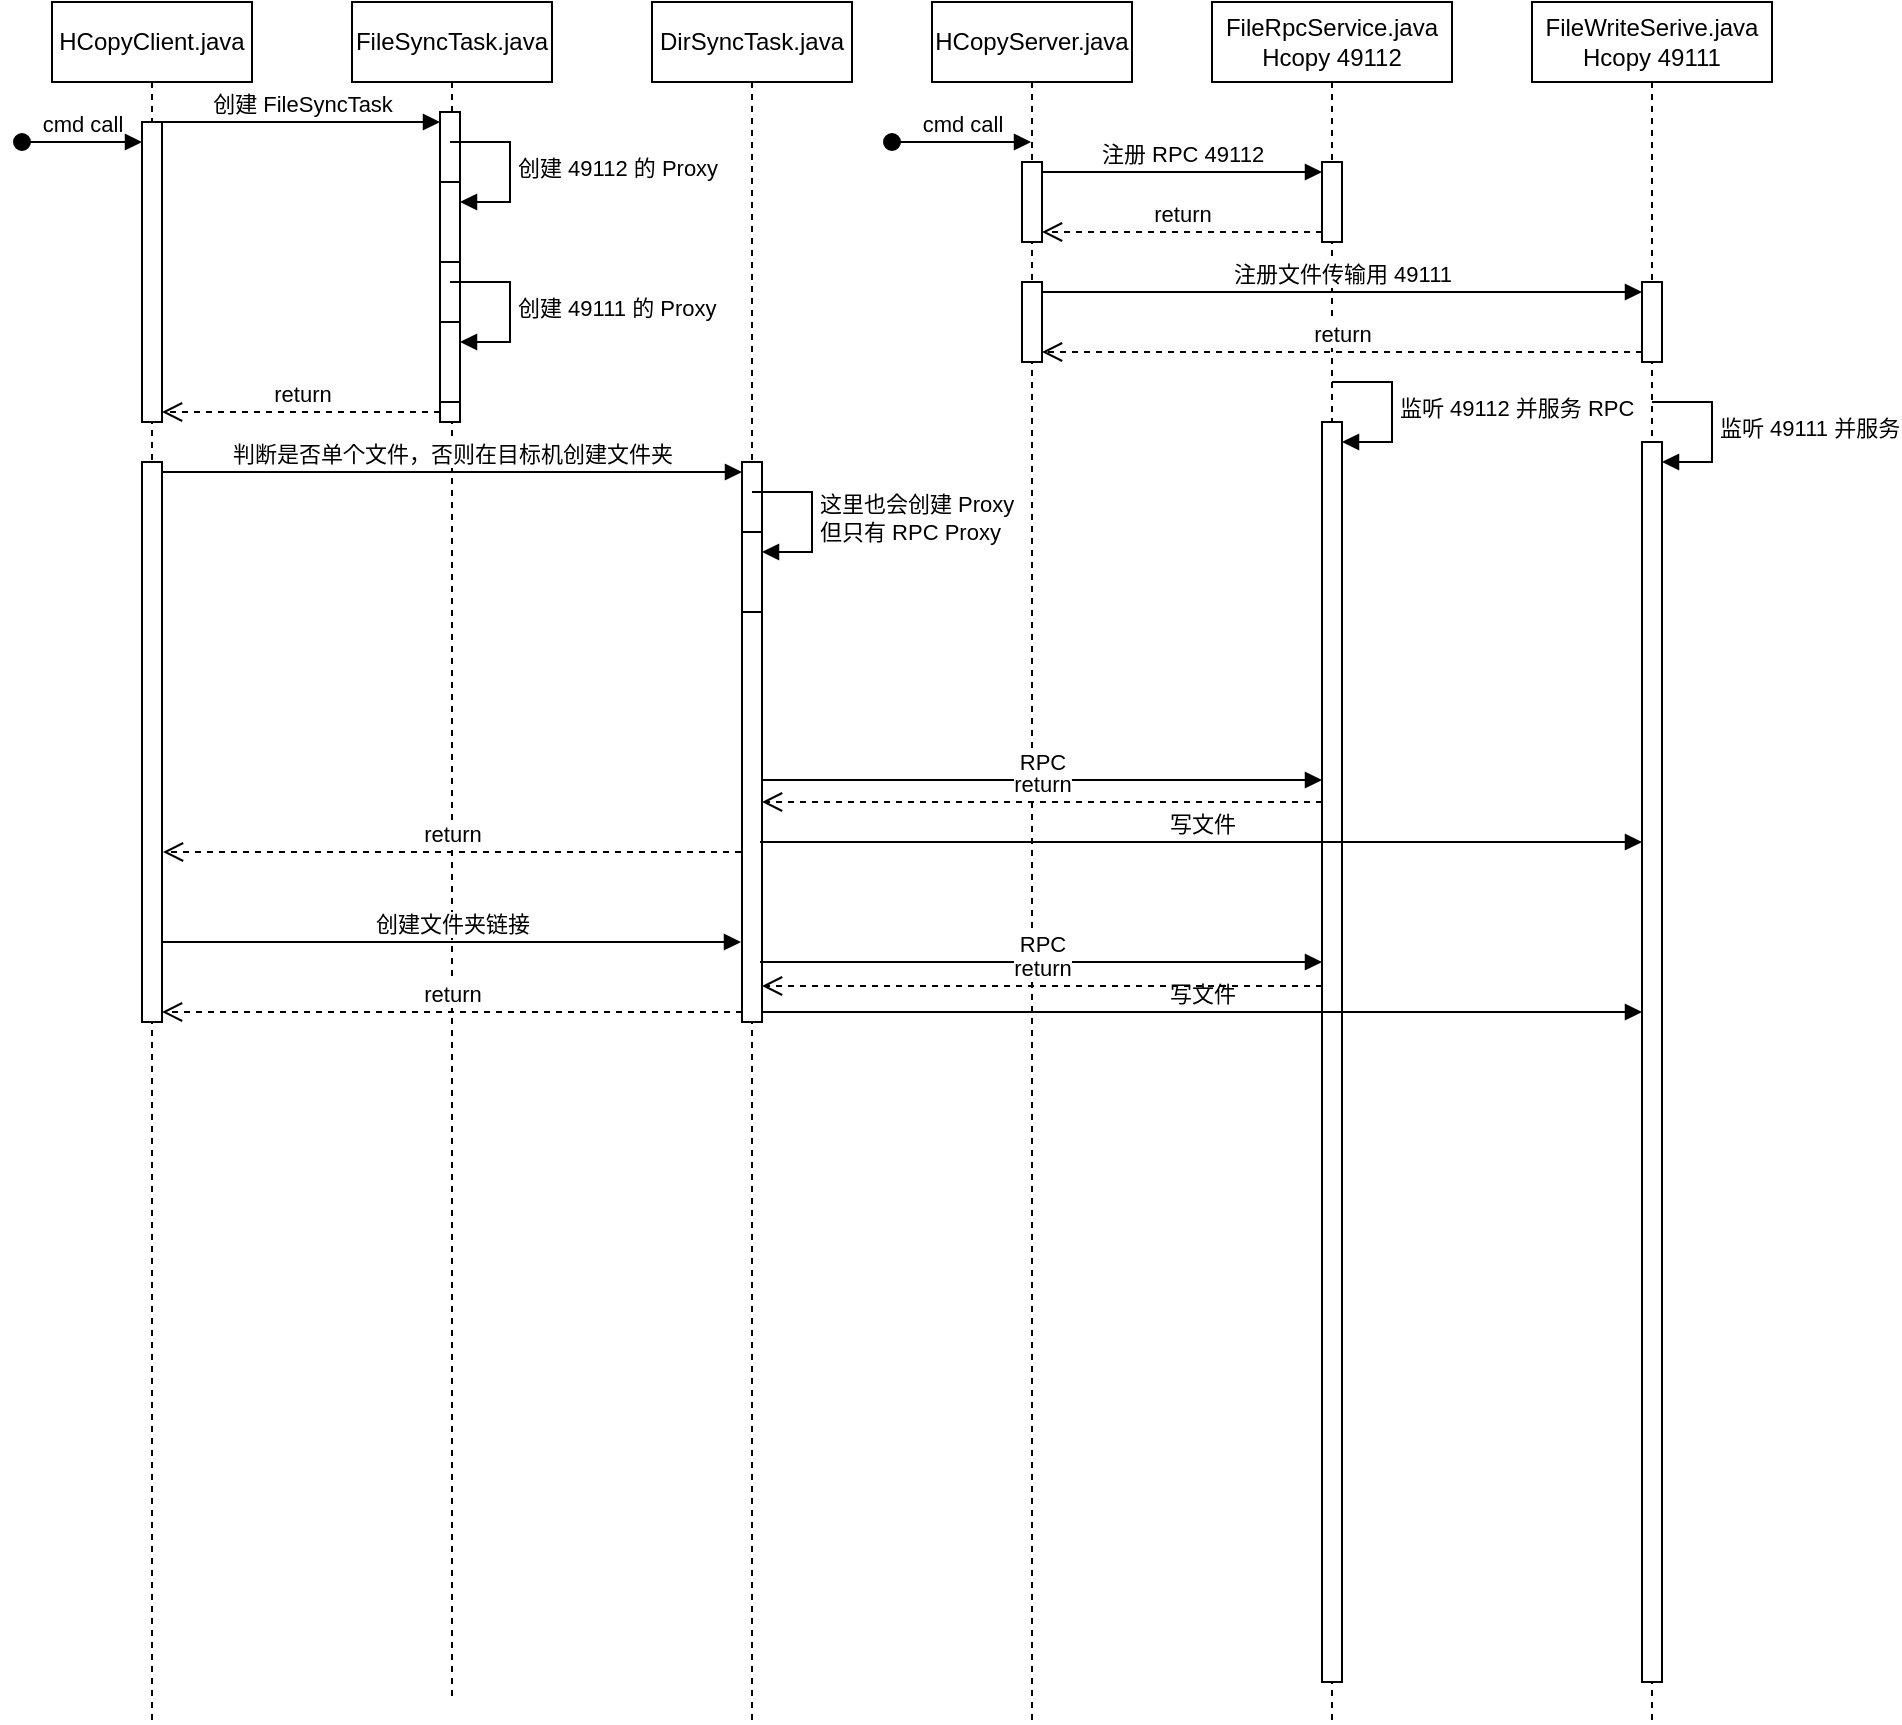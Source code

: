 <mxfile version="23.0.2" type="github">
  <diagram name="Page-1" id="2YBvvXClWsGukQMizWep">
    <mxGraphModel dx="754" dy="540" grid="1" gridSize="10" guides="1" tooltips="1" connect="1" arrows="1" fold="1" page="1" pageScale="1" pageWidth="850" pageHeight="1100" math="0" shadow="0">
      <root>
        <mxCell id="0" />
        <mxCell id="1" parent="0" />
        <mxCell id="aM9ryv3xv72pqoxQDRHE-1" value="HCopyClient.java" style="shape=umlLifeline;perimeter=lifelinePerimeter;whiteSpace=wrap;html=1;container=0;dropTarget=0;collapsible=0;recursiveResize=0;outlineConnect=0;portConstraint=eastwest;newEdgeStyle={&quot;edgeStyle&quot;:&quot;elbowEdgeStyle&quot;,&quot;elbow&quot;:&quot;vertical&quot;,&quot;curved&quot;:0,&quot;rounded&quot;:0};" parent="1" vertex="1">
          <mxGeometry x="40" y="40" width="100" height="860" as="geometry" />
        </mxCell>
        <mxCell id="aM9ryv3xv72pqoxQDRHE-2" value="" style="html=1;points=[];perimeter=orthogonalPerimeter;outlineConnect=0;targetShapes=umlLifeline;portConstraint=eastwest;newEdgeStyle={&quot;edgeStyle&quot;:&quot;elbowEdgeStyle&quot;,&quot;elbow&quot;:&quot;vertical&quot;,&quot;curved&quot;:0,&quot;rounded&quot;:0};" parent="aM9ryv3xv72pqoxQDRHE-1" vertex="1">
          <mxGeometry x="45" y="60" width="10" height="150" as="geometry" />
        </mxCell>
        <mxCell id="aM9ryv3xv72pqoxQDRHE-3" value="cmd call" style="html=1;verticalAlign=bottom;startArrow=oval;endArrow=block;startSize=8;edgeStyle=elbowEdgeStyle;elbow=vertical;curved=0;rounded=0;" parent="aM9ryv3xv72pqoxQDRHE-1" target="aM9ryv3xv72pqoxQDRHE-2" edge="1">
          <mxGeometry relative="1" as="geometry">
            <mxPoint x="-15" y="70" as="sourcePoint" />
          </mxGeometry>
        </mxCell>
        <mxCell id="TuuB7IvEHJH3qWyG-rXk-49" value="" style="html=1;points=[[0,0,0,0,5],[0,1,0,0,-5],[1,0,0,0,5],[1,1,0,0,-5]];perimeter=orthogonalPerimeter;outlineConnect=0;targetShapes=umlLifeline;portConstraint=eastwest;newEdgeStyle={&quot;curved&quot;:0,&quot;rounded&quot;:0};" vertex="1" parent="aM9ryv3xv72pqoxQDRHE-1">
          <mxGeometry x="45" y="230" width="10" height="280" as="geometry" />
        </mxCell>
        <mxCell id="aM9ryv3xv72pqoxQDRHE-5" value="FileSyncTask.java" style="shape=umlLifeline;perimeter=lifelinePerimeter;whiteSpace=wrap;html=1;container=0;dropTarget=0;collapsible=0;recursiveResize=0;outlineConnect=0;portConstraint=eastwest;newEdgeStyle={&quot;edgeStyle&quot;:&quot;elbowEdgeStyle&quot;,&quot;elbow&quot;:&quot;vertical&quot;,&quot;curved&quot;:0,&quot;rounded&quot;:0};" parent="1" vertex="1">
          <mxGeometry x="190" y="40" width="100" height="850" as="geometry" />
        </mxCell>
        <mxCell id="TuuB7IvEHJH3qWyG-rXk-39" value="" style="html=1;points=[[0,0,0,0,5],[0,1,0,0,-5],[1,0,0,0,5],[1,1,0,0,-5]];perimeter=orthogonalPerimeter;outlineConnect=0;targetShapes=umlLifeline;portConstraint=eastwest;newEdgeStyle={&quot;curved&quot;:0,&quot;rounded&quot;:0};" vertex="1" parent="aM9ryv3xv72pqoxQDRHE-5">
          <mxGeometry x="44" y="55" width="10" height="155" as="geometry" />
        </mxCell>
        <mxCell id="TuuB7IvEHJH3qWyG-rXk-42" value="" style="html=1;points=[[0,0,0,0,5],[0,1,0,0,-5],[1,0,0,0,5],[1,1,0,0,-5]];perimeter=orthogonalPerimeter;outlineConnect=0;targetShapes=umlLifeline;portConstraint=eastwest;newEdgeStyle={&quot;curved&quot;:0,&quot;rounded&quot;:0};" vertex="1" parent="aM9ryv3xv72pqoxQDRHE-5">
          <mxGeometry x="44" y="90" width="10" height="40" as="geometry" />
        </mxCell>
        <mxCell id="TuuB7IvEHJH3qWyG-rXk-43" value="创建 49112 的 Proxy" style="html=1;align=left;spacingLeft=2;endArrow=block;rounded=0;edgeStyle=orthogonalEdgeStyle;curved=0;rounded=0;" edge="1" target="TuuB7IvEHJH3qWyG-rXk-42" parent="aM9ryv3xv72pqoxQDRHE-5">
          <mxGeometry relative="1" as="geometry">
            <mxPoint x="49" y="70" as="sourcePoint" />
            <Array as="points">
              <mxPoint x="79" y="100" />
            </Array>
          </mxGeometry>
        </mxCell>
        <mxCell id="TuuB7IvEHJH3qWyG-rXk-44" value="" style="html=1;points=[[0,0,0,0,5],[0,1,0,0,-5],[1,0,0,0,5],[1,1,0,0,-5]];perimeter=orthogonalPerimeter;outlineConnect=0;targetShapes=umlLifeline;portConstraint=eastwest;newEdgeStyle={&quot;curved&quot;:0,&quot;rounded&quot;:0};" vertex="1" parent="aM9ryv3xv72pqoxQDRHE-5">
          <mxGeometry x="44" y="160" width="10" height="40" as="geometry" />
        </mxCell>
        <mxCell id="TuuB7IvEHJH3qWyG-rXk-45" value="创建 49111 的 Proxy" style="html=1;align=left;spacingLeft=2;endArrow=block;rounded=0;edgeStyle=orthogonalEdgeStyle;curved=0;rounded=0;" edge="1" target="TuuB7IvEHJH3qWyG-rXk-44" parent="aM9ryv3xv72pqoxQDRHE-5">
          <mxGeometry relative="1" as="geometry">
            <mxPoint x="49" y="140" as="sourcePoint" />
            <Array as="points">
              <mxPoint x="79" y="170" />
            </Array>
          </mxGeometry>
        </mxCell>
        <mxCell id="TuuB7IvEHJH3qWyG-rXk-4" value="DirSyncTask.java" style="shape=umlLifeline;perimeter=lifelinePerimeter;whiteSpace=wrap;html=1;container=0;dropTarget=0;collapsible=0;recursiveResize=0;outlineConnect=0;portConstraint=eastwest;newEdgeStyle={&quot;edgeStyle&quot;:&quot;elbowEdgeStyle&quot;,&quot;elbow&quot;:&quot;vertical&quot;,&quot;curved&quot;:0,&quot;rounded&quot;:0};" vertex="1" parent="1">
          <mxGeometry x="340" y="40" width="100" height="860" as="geometry" />
        </mxCell>
        <mxCell id="TuuB7IvEHJH3qWyG-rXk-50" value="" style="html=1;points=[[0,0,0,0,5],[0,1,0,0,-5],[1,0,0,0,5],[1,1,0,0,-5]];perimeter=orthogonalPerimeter;outlineConnect=0;targetShapes=umlLifeline;portConstraint=eastwest;newEdgeStyle={&quot;curved&quot;:0,&quot;rounded&quot;:0};" vertex="1" parent="TuuB7IvEHJH3qWyG-rXk-4">
          <mxGeometry x="45" y="230" width="10" height="280" as="geometry" />
        </mxCell>
        <mxCell id="TuuB7IvEHJH3qWyG-rXk-62" value="" style="html=1;points=[[0,0,0,0,5],[0,1,0,0,-5],[1,0,0,0,5],[1,1,0,0,-5]];perimeter=orthogonalPerimeter;outlineConnect=0;targetShapes=umlLifeline;portConstraint=eastwest;newEdgeStyle={&quot;curved&quot;:0,&quot;rounded&quot;:0};" vertex="1" parent="TuuB7IvEHJH3qWyG-rXk-4">
          <mxGeometry x="45" y="265" width="10" height="40" as="geometry" />
        </mxCell>
        <mxCell id="TuuB7IvEHJH3qWyG-rXk-63" value="这里也会创建 Proxy&lt;br&gt;但只有 RPC Proxy" style="html=1;align=left;spacingLeft=2;endArrow=block;rounded=0;edgeStyle=orthogonalEdgeStyle;curved=0;rounded=0;" edge="1" target="TuuB7IvEHJH3qWyG-rXk-62" parent="TuuB7IvEHJH3qWyG-rXk-4">
          <mxGeometry relative="1" as="geometry">
            <mxPoint x="50" y="245" as="sourcePoint" />
            <Array as="points">
              <mxPoint x="80" y="275" />
            </Array>
          </mxGeometry>
        </mxCell>
        <mxCell id="TuuB7IvEHJH3qWyG-rXk-6" value="HCopyServer.java" style="shape=umlLifeline;perimeter=lifelinePerimeter;whiteSpace=wrap;html=1;container=0;dropTarget=0;collapsible=0;recursiveResize=0;outlineConnect=0;portConstraint=eastwest;newEdgeStyle={&quot;edgeStyle&quot;:&quot;elbowEdgeStyle&quot;,&quot;elbow&quot;:&quot;vertical&quot;,&quot;curved&quot;:0,&quot;rounded&quot;:0};" vertex="1" parent="1">
          <mxGeometry x="480" y="40" width="100" height="860" as="geometry" />
        </mxCell>
        <mxCell id="TuuB7IvEHJH3qWyG-rXk-16" value="" style="html=1;points=[[0,0,0,0,5],[0,1,0,0,-5],[1,0,0,0,5],[1,1,0,0,-5]];perimeter=orthogonalPerimeter;outlineConnect=0;targetShapes=umlLifeline;portConstraint=eastwest;newEdgeStyle={&quot;curved&quot;:0,&quot;rounded&quot;:0};" vertex="1" parent="TuuB7IvEHJH3qWyG-rXk-6">
          <mxGeometry x="45" y="80" width="10" height="40" as="geometry" />
        </mxCell>
        <mxCell id="TuuB7IvEHJH3qWyG-rXk-27" value="" style="html=1;points=[[0,0,0,0,5],[0,1,0,0,-5],[1,0,0,0,5],[1,1,0,0,-5]];perimeter=orthogonalPerimeter;outlineConnect=0;targetShapes=umlLifeline;portConstraint=eastwest;newEdgeStyle={&quot;curved&quot;:0,&quot;rounded&quot;:0};" vertex="1" parent="TuuB7IvEHJH3qWyG-rXk-6">
          <mxGeometry x="45" y="140" width="10" height="40" as="geometry" />
        </mxCell>
        <mxCell id="TuuB7IvEHJH3qWyG-rXk-8" value="FileRpcService.java&lt;br&gt;Hcopy 49112" style="shape=umlLifeline;perimeter=lifelinePerimeter;whiteSpace=wrap;html=1;container=0;dropTarget=0;collapsible=0;recursiveResize=0;outlineConnect=0;portConstraint=eastwest;newEdgeStyle={&quot;edgeStyle&quot;:&quot;elbowEdgeStyle&quot;,&quot;elbow&quot;:&quot;vertical&quot;,&quot;curved&quot;:0,&quot;rounded&quot;:0};" vertex="1" parent="1">
          <mxGeometry x="620" y="40" width="120" height="860" as="geometry" />
        </mxCell>
        <mxCell id="TuuB7IvEHJH3qWyG-rXk-29" value="" style="html=1;points=[[0,0,0,0,5],[0,1,0,0,-5],[1,0,0,0,5],[1,1,0,0,-5]];perimeter=orthogonalPerimeter;outlineConnect=0;targetShapes=umlLifeline;portConstraint=eastwest;newEdgeStyle={&quot;curved&quot;:0,&quot;rounded&quot;:0};" vertex="1" parent="TuuB7IvEHJH3qWyG-rXk-8">
          <mxGeometry x="55" y="80" width="10" height="40" as="geometry" />
        </mxCell>
        <mxCell id="TuuB7IvEHJH3qWyG-rXk-35" value="" style="html=1;points=[[0,0,0,0,5],[0,1,0,0,-5],[1,0,0,0,5],[1,1,0,0,-5]];perimeter=orthogonalPerimeter;outlineConnect=0;targetShapes=umlLifeline;portConstraint=eastwest;newEdgeStyle={&quot;curved&quot;:0,&quot;rounded&quot;:0};" vertex="1" parent="TuuB7IvEHJH3qWyG-rXk-8">
          <mxGeometry x="55" y="210" width="10" height="630" as="geometry" />
        </mxCell>
        <mxCell id="TuuB7IvEHJH3qWyG-rXk-36" value="监听 49112 并服务 RPC" style="html=1;align=left;spacingLeft=2;endArrow=block;rounded=0;edgeStyle=orthogonalEdgeStyle;curved=0;rounded=0;" edge="1" target="TuuB7IvEHJH3qWyG-rXk-35" parent="TuuB7IvEHJH3qWyG-rXk-8">
          <mxGeometry relative="1" as="geometry">
            <mxPoint x="60" y="190" as="sourcePoint" />
            <Array as="points">
              <mxPoint x="90" y="220" />
            </Array>
          </mxGeometry>
        </mxCell>
        <mxCell id="TuuB7IvEHJH3qWyG-rXk-10" value="FileWriteSerive.java&lt;br&gt;Hcopy 49111" style="shape=umlLifeline;perimeter=lifelinePerimeter;whiteSpace=wrap;html=1;container=0;dropTarget=0;collapsible=0;recursiveResize=0;outlineConnect=0;portConstraint=eastwest;newEdgeStyle={&quot;edgeStyle&quot;:&quot;elbowEdgeStyle&quot;,&quot;elbow&quot;:&quot;vertical&quot;,&quot;curved&quot;:0,&quot;rounded&quot;:0};" vertex="1" parent="1">
          <mxGeometry x="780" y="40" width="120" height="860" as="geometry" />
        </mxCell>
        <mxCell id="TuuB7IvEHJH3qWyG-rXk-32" value="" style="html=1;points=[[0,0,0,0,5],[0,1,0,0,-5],[1,0,0,0,5],[1,1,0,0,-5]];perimeter=orthogonalPerimeter;outlineConnect=0;targetShapes=umlLifeline;portConstraint=eastwest;newEdgeStyle={&quot;curved&quot;:0,&quot;rounded&quot;:0};" vertex="1" parent="TuuB7IvEHJH3qWyG-rXk-10">
          <mxGeometry x="55" y="140" width="10" height="40" as="geometry" />
        </mxCell>
        <mxCell id="TuuB7IvEHJH3qWyG-rXk-37" value="" style="html=1;points=[[0,0,0,0,5],[0,1,0,0,-5],[1,0,0,0,5],[1,1,0,0,-5]];perimeter=orthogonalPerimeter;outlineConnect=0;targetShapes=umlLifeline;portConstraint=eastwest;newEdgeStyle={&quot;curved&quot;:0,&quot;rounded&quot;:0};" vertex="1" parent="TuuB7IvEHJH3qWyG-rXk-10">
          <mxGeometry x="55" y="220" width="10" height="620" as="geometry" />
        </mxCell>
        <mxCell id="TuuB7IvEHJH3qWyG-rXk-38" value="监听 49111 并服务" style="html=1;align=left;spacingLeft=2;endArrow=block;rounded=0;edgeStyle=orthogonalEdgeStyle;curved=0;rounded=0;" edge="1" target="TuuB7IvEHJH3qWyG-rXk-37" parent="TuuB7IvEHJH3qWyG-rXk-10">
          <mxGeometry relative="1" as="geometry">
            <mxPoint x="60" y="200" as="sourcePoint" />
            <Array as="points">
              <mxPoint x="90" y="230" />
            </Array>
          </mxGeometry>
        </mxCell>
        <mxCell id="TuuB7IvEHJH3qWyG-rXk-19" value="cmd call" style="html=1;verticalAlign=bottom;startArrow=oval;startFill=1;endArrow=block;startSize=8;curved=0;rounded=0;" edge="1" parent="1" target="TuuB7IvEHJH3qWyG-rXk-6">
          <mxGeometry width="60" relative="1" as="geometry">
            <mxPoint x="460" y="110" as="sourcePoint" />
            <mxPoint x="525" y="110" as="targetPoint" />
          </mxGeometry>
        </mxCell>
        <mxCell id="TuuB7IvEHJH3qWyG-rXk-30" value="注册 RPC 49112" style="html=1;verticalAlign=bottom;endArrow=block;curved=0;rounded=0;entryX=0;entryY=0;entryDx=0;entryDy=5;exitX=1;exitY=0;exitDx=0;exitDy=5;exitPerimeter=0;" edge="1" target="TuuB7IvEHJH3qWyG-rXk-29" parent="1" source="TuuB7IvEHJH3qWyG-rXk-16">
          <mxGeometry relative="1" as="geometry">
            <mxPoint x="590" y="150" as="sourcePoint" />
          </mxGeometry>
        </mxCell>
        <mxCell id="TuuB7IvEHJH3qWyG-rXk-31" value="return" style="html=1;verticalAlign=bottom;endArrow=open;dashed=1;endSize=8;curved=0;rounded=0;exitX=0;exitY=1;exitDx=0;exitDy=-5;entryX=1;entryY=1;entryDx=0;entryDy=-5;entryPerimeter=0;" edge="1" source="TuuB7IvEHJH3qWyG-rXk-29" parent="1" target="TuuB7IvEHJH3qWyG-rXk-16">
          <mxGeometry relative="1" as="geometry">
            <mxPoint x="590" y="190" as="targetPoint" />
          </mxGeometry>
        </mxCell>
        <mxCell id="TuuB7IvEHJH3qWyG-rXk-33" value="注册文件传输用 49111" style="html=1;verticalAlign=bottom;endArrow=block;curved=0;rounded=0;entryX=0;entryY=0;entryDx=0;entryDy=5;exitX=1;exitY=0;exitDx=0;exitDy=5;exitPerimeter=0;" edge="1" target="TuuB7IvEHJH3qWyG-rXk-32" parent="1" source="TuuB7IvEHJH3qWyG-rXk-27">
          <mxGeometry relative="1" as="geometry">
            <mxPoint x="605" y="185" as="sourcePoint" />
          </mxGeometry>
        </mxCell>
        <mxCell id="TuuB7IvEHJH3qWyG-rXk-34" value="return" style="html=1;verticalAlign=bottom;endArrow=open;dashed=1;endSize=8;curved=0;rounded=0;exitX=0;exitY=1;exitDx=0;exitDy=-5;entryX=1;entryY=1;entryDx=0;entryDy=-5;entryPerimeter=0;" edge="1" source="TuuB7IvEHJH3qWyG-rXk-32" parent="1" target="TuuB7IvEHJH3qWyG-rXk-27">
          <mxGeometry relative="1" as="geometry">
            <mxPoint x="605" y="255" as="targetPoint" />
          </mxGeometry>
        </mxCell>
        <mxCell id="TuuB7IvEHJH3qWyG-rXk-40" value="创建 FileSyncTask" style="html=1;verticalAlign=bottom;endArrow=block;curved=0;rounded=0;entryX=0;entryY=0;entryDx=0;entryDy=5;" edge="1" target="TuuB7IvEHJH3qWyG-rXk-39" parent="1" source="aM9ryv3xv72pqoxQDRHE-2">
          <mxGeometry relative="1" as="geometry">
            <mxPoint x="164" y="100" as="sourcePoint" />
          </mxGeometry>
        </mxCell>
        <mxCell id="TuuB7IvEHJH3qWyG-rXk-41" value="return" style="html=1;verticalAlign=bottom;endArrow=open;dashed=1;endSize=8;curved=0;rounded=0;exitX=0;exitY=1;exitDx=0;exitDy=-5;" edge="1" source="TuuB7IvEHJH3qWyG-rXk-39" parent="1" target="aM9ryv3xv72pqoxQDRHE-2">
          <mxGeometry relative="1" as="geometry">
            <mxPoint x="164" y="170" as="targetPoint" />
          </mxGeometry>
        </mxCell>
        <mxCell id="TuuB7IvEHJH3qWyG-rXk-51" value="判断是否单个文件，否则在目标机创建文件夹" style="html=1;verticalAlign=bottom;endArrow=block;curved=0;rounded=0;entryX=0;entryY=0;entryDx=0;entryDy=5;exitX=1;exitY=0;exitDx=0;exitDy=5;exitPerimeter=0;entryPerimeter=0;" edge="1" target="TuuB7IvEHJH3qWyG-rXk-50" parent="1" source="TuuB7IvEHJH3qWyG-rXk-49">
          <mxGeometry x="0.004" relative="1" as="geometry">
            <mxPoint x="95" y="320" as="sourcePoint" />
            <mxPoint x="385" y="320.0" as="targetPoint" />
            <mxPoint as="offset" />
          </mxGeometry>
        </mxCell>
        <mxCell id="TuuB7IvEHJH3qWyG-rXk-52" value="return" style="html=1;verticalAlign=bottom;endArrow=open;dashed=1;endSize=8;curved=0;rounded=0;exitX=0;exitY=1;exitDx=0;exitDy=-5;entryX=1;entryY=1;entryDx=0;entryDy=-5;entryPerimeter=0;" edge="1" source="TuuB7IvEHJH3qWyG-rXk-50" parent="1" target="TuuB7IvEHJH3qWyG-rXk-49">
          <mxGeometry relative="1" as="geometry">
            <mxPoint x="314" y="350" as="targetPoint" />
          </mxGeometry>
        </mxCell>
        <mxCell id="TuuB7IvEHJH3qWyG-rXk-54" value="return" style="html=1;verticalAlign=bottom;endArrow=open;dashed=1;endSize=8;curved=0;rounded=0;" edge="1" parent="1">
          <mxGeometry relative="1" as="geometry">
            <mxPoint x="384.5" y="465" as="sourcePoint" />
            <mxPoint x="95.5" y="465" as="targetPoint" />
          </mxGeometry>
        </mxCell>
        <mxCell id="TuuB7IvEHJH3qWyG-rXk-55" value="创建文件夹链接" style="html=1;verticalAlign=bottom;endArrow=block;curved=0;rounded=0;" edge="1" parent="1">
          <mxGeometry width="80" relative="1" as="geometry">
            <mxPoint x="95.5" y="510" as="sourcePoint" />
            <mxPoint x="384.5" y="510" as="targetPoint" />
          </mxGeometry>
        </mxCell>
        <mxCell id="TuuB7IvEHJH3qWyG-rXk-58" value="RPC" style="html=1;verticalAlign=bottom;endArrow=block;curved=0;rounded=0;exitX=1;exitY=0;exitDx=0;exitDy=5;exitPerimeter=0;" edge="1" parent="1">
          <mxGeometry width="80" relative="1" as="geometry">
            <mxPoint x="395" y="429" as="sourcePoint" />
            <mxPoint x="675" y="429" as="targetPoint" />
          </mxGeometry>
        </mxCell>
        <mxCell id="TuuB7IvEHJH3qWyG-rXk-59" value="写文件" style="html=1;verticalAlign=bottom;endArrow=block;curved=0;rounded=0;" edge="1" parent="1">
          <mxGeometry width="80" relative="1" as="geometry">
            <mxPoint x="394" y="460" as="sourcePoint" />
            <mxPoint x="835" y="460" as="targetPoint" />
          </mxGeometry>
        </mxCell>
        <mxCell id="TuuB7IvEHJH3qWyG-rXk-60" value="RPC" style="html=1;verticalAlign=bottom;endArrow=block;curved=0;rounded=0;exitX=1;exitY=0;exitDx=0;exitDy=5;exitPerimeter=0;" edge="1" parent="1">
          <mxGeometry width="80" relative="1" as="geometry">
            <mxPoint x="394" y="520" as="sourcePoint" />
            <mxPoint x="675" y="520" as="targetPoint" />
          </mxGeometry>
        </mxCell>
        <mxCell id="TuuB7IvEHJH3qWyG-rXk-61" value="写文件" style="html=1;verticalAlign=bottom;endArrow=block;curved=0;rounded=0;exitX=1;exitY=1;exitDx=0;exitDy=-5;exitPerimeter=0;" edge="1" parent="1" source="TuuB7IvEHJH3qWyG-rXk-50" target="TuuB7IvEHJH3qWyG-rXk-37">
          <mxGeometry width="80" relative="1" as="geometry">
            <mxPoint x="450" y="440" as="sourcePoint" />
            <mxPoint x="770" y="450" as="targetPoint" />
          </mxGeometry>
        </mxCell>
        <mxCell id="TuuB7IvEHJH3qWyG-rXk-64" value="return" style="html=1;verticalAlign=bottom;endArrow=open;dashed=1;endSize=8;curved=0;rounded=0;" edge="1" parent="1">
          <mxGeometry relative="1" as="geometry">
            <mxPoint x="675" y="532" as="sourcePoint" />
            <mxPoint x="395" y="532" as="targetPoint" />
          </mxGeometry>
        </mxCell>
        <mxCell id="TuuB7IvEHJH3qWyG-rXk-65" value="return" style="html=1;verticalAlign=bottom;endArrow=open;dashed=1;endSize=8;curved=0;rounded=0;" edge="1" parent="1">
          <mxGeometry relative="1" as="geometry">
            <mxPoint x="675" y="440" as="sourcePoint" />
            <mxPoint x="395" y="440" as="targetPoint" />
          </mxGeometry>
        </mxCell>
      </root>
    </mxGraphModel>
  </diagram>
</mxfile>
